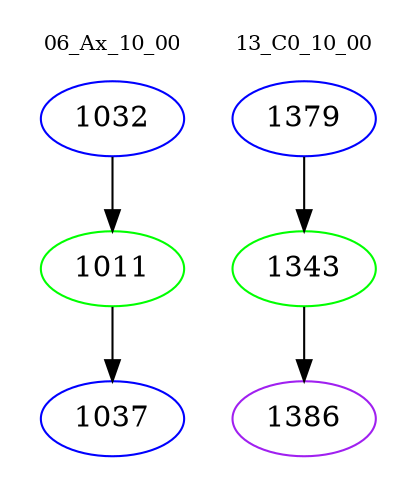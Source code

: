 digraph{
subgraph cluster_0 {
color = white
label = "06_Ax_10_00";
fontsize=10;
T0_1032 [label="1032", color="blue"]
T0_1032 -> T0_1011 [color="black"]
T0_1011 [label="1011", color="green"]
T0_1011 -> T0_1037 [color="black"]
T0_1037 [label="1037", color="blue"]
}
subgraph cluster_1 {
color = white
label = "13_C0_10_00";
fontsize=10;
T1_1379 [label="1379", color="blue"]
T1_1379 -> T1_1343 [color="black"]
T1_1343 [label="1343", color="green"]
T1_1343 -> T1_1386 [color="black"]
T1_1386 [label="1386", color="purple"]
}
}
